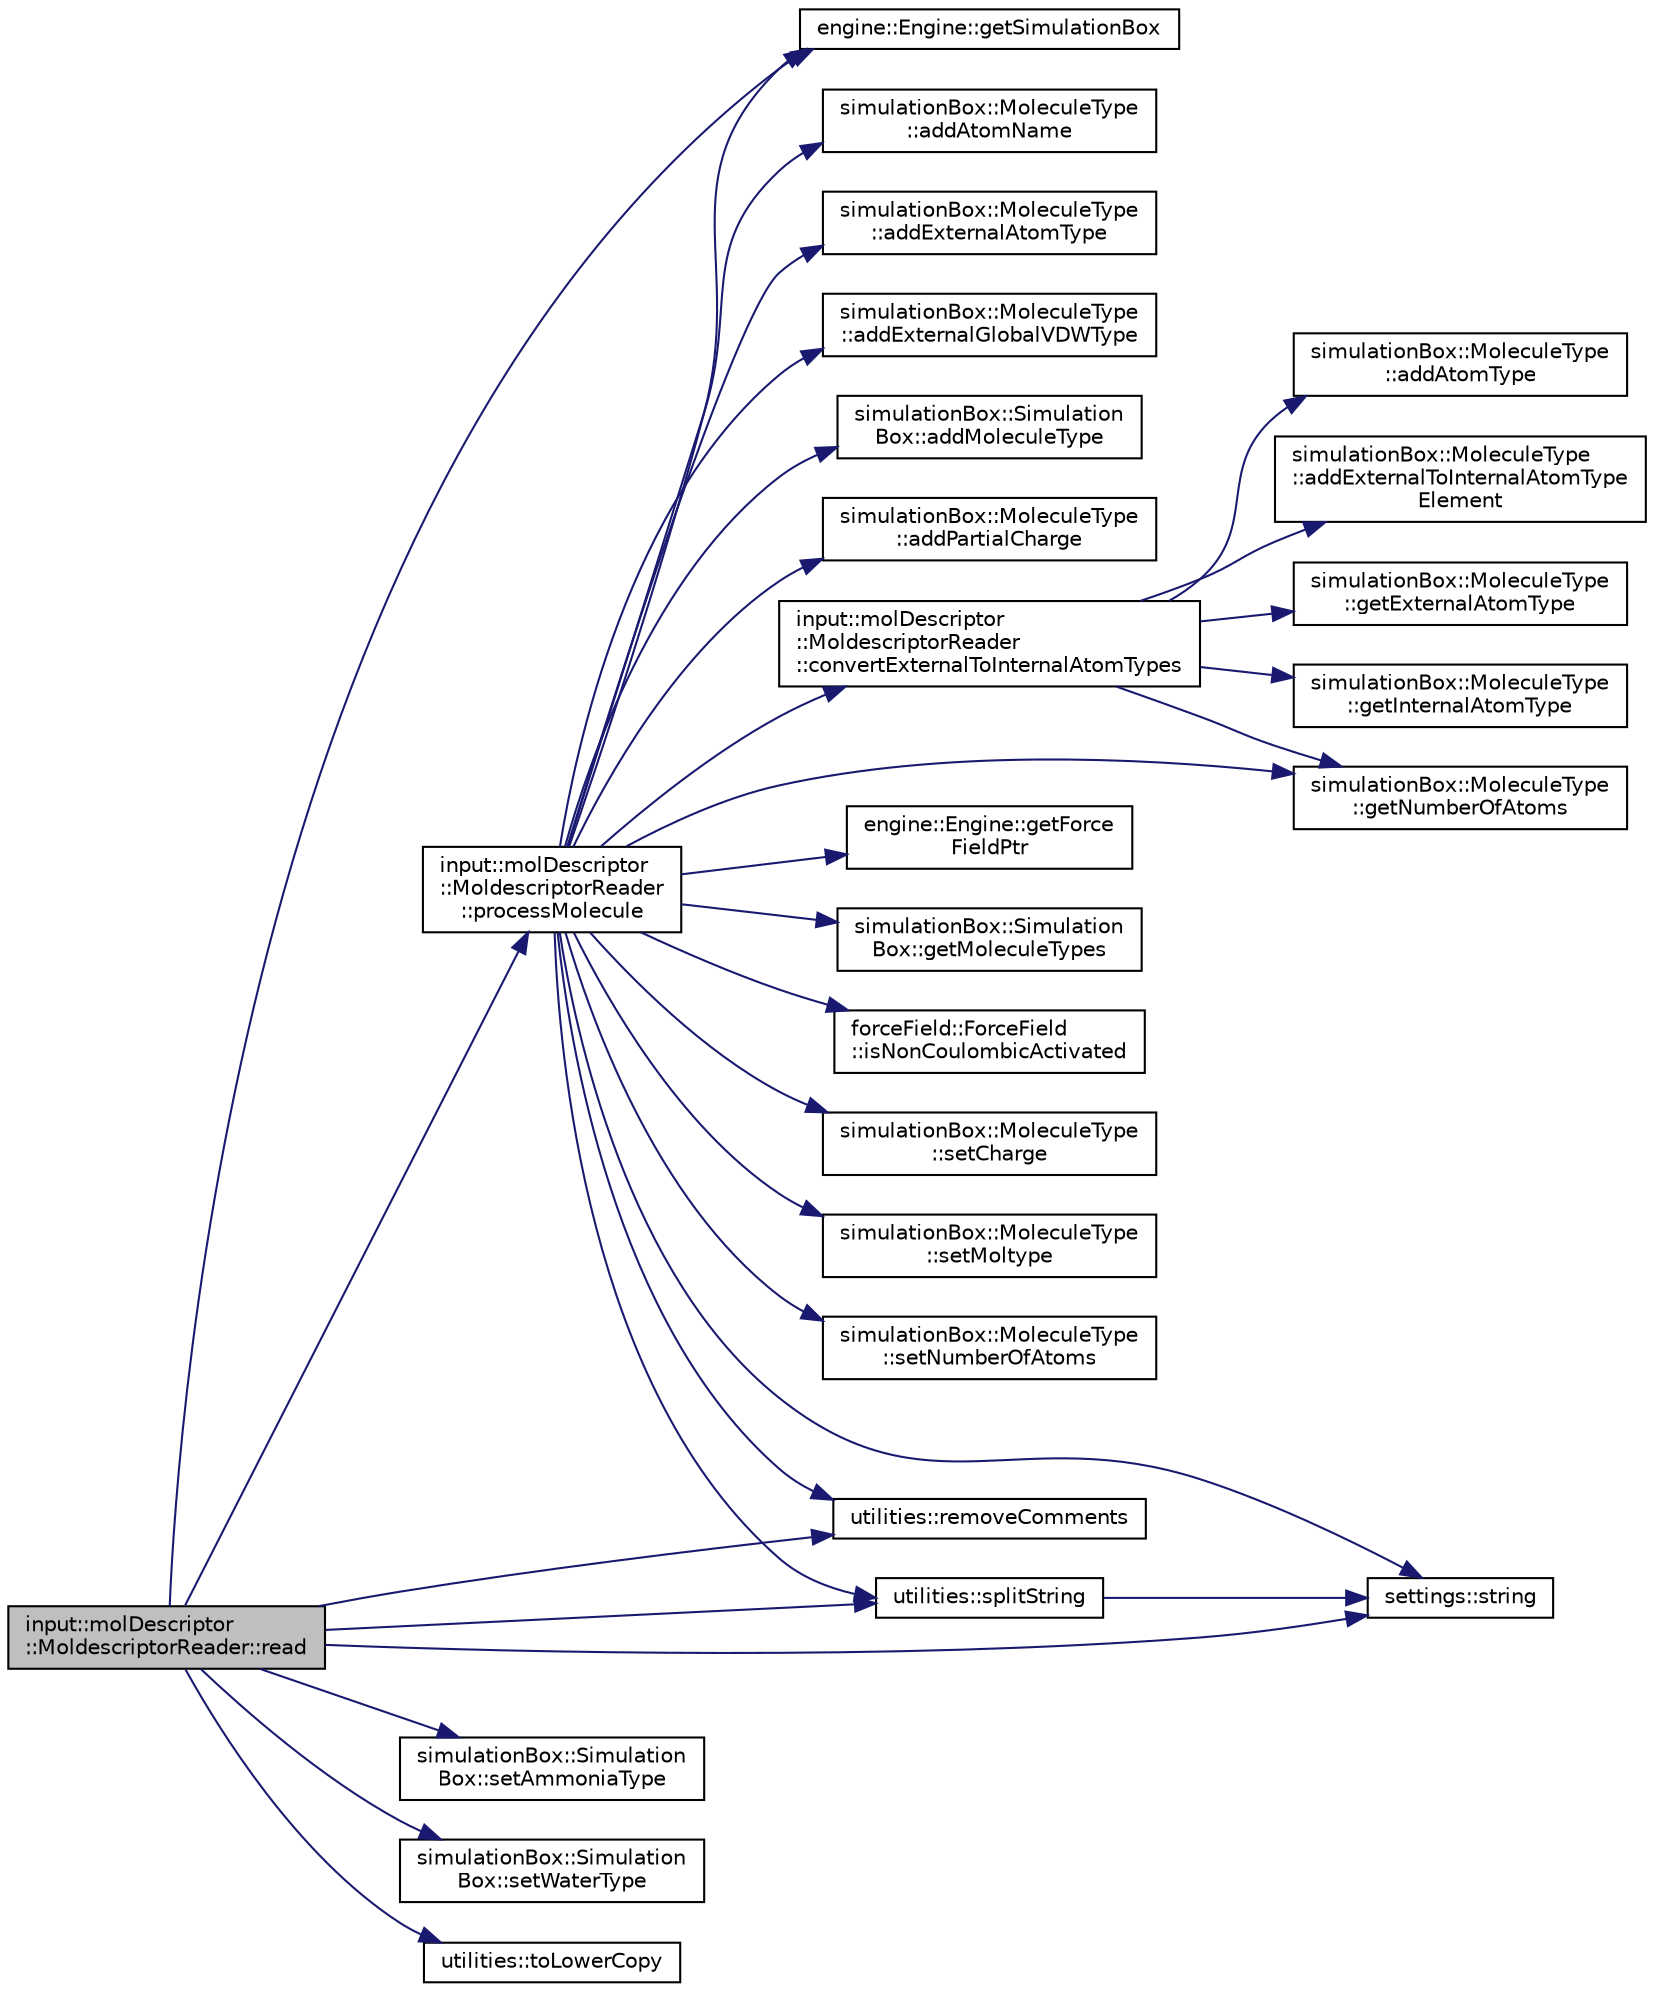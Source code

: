 digraph "input::molDescriptor::MoldescriptorReader::read"
{
 // LATEX_PDF_SIZE
  edge [fontname="Helvetica",fontsize="10",labelfontname="Helvetica",labelfontsize="10"];
  node [fontname="Helvetica",fontsize="10",shape=record];
  rankdir="LR";
  Node1 [label="input::molDescriptor\l::MoldescriptorReader::read",height=0.2,width=0.4,color="black", fillcolor="grey75", style="filled", fontcolor="black",tooltip="read moldescriptor file"];
  Node1 -> Node2 [color="midnightblue",fontsize="10",style="solid",fontname="Helvetica"];
  Node2 [label="engine::Engine::getSimulationBox",height=0.2,width=0.4,color="black", fillcolor="white", style="filled",URL="$classengine_1_1Engine.html#ace473cd47266e64aee716132e724bfbc",tooltip=" "];
  Node1 -> Node3 [color="midnightblue",fontsize="10",style="solid",fontname="Helvetica"];
  Node3 [label="input::molDescriptor\l::MoldescriptorReader\l::processMolecule",height=0.2,width=0.4,color="black", fillcolor="white", style="filled",URL="$classinput_1_1molDescriptor_1_1MoldescriptorReader.html#a098f560206a9e87af433a579a294b8de",tooltip="process molecule in moldescriptor file"];
  Node3 -> Node4 [color="midnightblue",fontsize="10",style="solid",fontname="Helvetica"];
  Node4 [label="simulationBox::MoleculeType\l::addAtomName",height=0.2,width=0.4,color="black", fillcolor="white", style="filled",URL="$classsimulationBox_1_1MoleculeType.html#a0ca3cba0889f60852003bca54934f4fa",tooltip=" "];
  Node3 -> Node5 [color="midnightblue",fontsize="10",style="solid",fontname="Helvetica"];
  Node5 [label="simulationBox::MoleculeType\l::addExternalAtomType",height=0.2,width=0.4,color="black", fillcolor="white", style="filled",URL="$classsimulationBox_1_1MoleculeType.html#aa6f310902ebf11d18569a44bec919aed",tooltip=" "];
  Node3 -> Node6 [color="midnightblue",fontsize="10",style="solid",fontname="Helvetica"];
  Node6 [label="simulationBox::MoleculeType\l::addExternalGlobalVDWType",height=0.2,width=0.4,color="black", fillcolor="white", style="filled",URL="$classsimulationBox_1_1MoleculeType.html#a3d7a9dd2ea48c5e5ec5cb1544c4a6e2a",tooltip=" "];
  Node3 -> Node7 [color="midnightblue",fontsize="10",style="solid",fontname="Helvetica"];
  Node7 [label="simulationBox::Simulation\lBox::addMoleculeType",height=0.2,width=0.4,color="black", fillcolor="white", style="filled",URL="$classsimulationBox_1_1SimulationBox.html#a83a50f1f83514c06c5d0f2b1c7a7a11d",tooltip=" "];
  Node3 -> Node8 [color="midnightblue",fontsize="10",style="solid",fontname="Helvetica"];
  Node8 [label="simulationBox::MoleculeType\l::addPartialCharge",height=0.2,width=0.4,color="black", fillcolor="white", style="filled",URL="$classsimulationBox_1_1MoleculeType.html#aaab357f40473547aed829efcfecf4ca4",tooltip=" "];
  Node3 -> Node9 [color="midnightblue",fontsize="10",style="solid",fontname="Helvetica"];
  Node9 [label="input::molDescriptor\l::MoldescriptorReader\l::convertExternalToInternalAtomTypes",height=0.2,width=0.4,color="black", fillcolor="white", style="filled",URL="$classinput_1_1molDescriptor_1_1MoldescriptorReader.html#a3e65704ccb8bfd493dfd174459f10f2c",tooltip="convert external to internal atom types"];
  Node9 -> Node10 [color="midnightblue",fontsize="10",style="solid",fontname="Helvetica"];
  Node10 [label="simulationBox::MoleculeType\l::addAtomType",height=0.2,width=0.4,color="black", fillcolor="white", style="filled",URL="$classsimulationBox_1_1MoleculeType.html#a181c3cd266a4dbdf6cf6081c604d694c",tooltip=" "];
  Node9 -> Node11 [color="midnightblue",fontsize="10",style="solid",fontname="Helvetica"];
  Node11 [label="simulationBox::MoleculeType\l::addExternalToInternalAtomType\lElement",height=0.2,width=0.4,color="black", fillcolor="white", style="filled",URL="$classsimulationBox_1_1MoleculeType.html#a94edc143406aaa7216f545528c4c824c",tooltip=" "];
  Node9 -> Node12 [color="midnightblue",fontsize="10",style="solid",fontname="Helvetica"];
  Node12 [label="simulationBox::MoleculeType\l::getExternalAtomType",height=0.2,width=0.4,color="black", fillcolor="white", style="filled",URL="$classsimulationBox_1_1MoleculeType.html#a7af42efd89b6e0fc4538ed27d18e4bcf",tooltip=" "];
  Node9 -> Node13 [color="midnightblue",fontsize="10",style="solid",fontname="Helvetica"];
  Node13 [label="simulationBox::MoleculeType\l::getInternalAtomType",height=0.2,width=0.4,color="black", fillcolor="white", style="filled",URL="$classsimulationBox_1_1MoleculeType.html#a70cb62ce6bd20fa6c3a6e77a784126a1",tooltip=" "];
  Node9 -> Node14 [color="midnightblue",fontsize="10",style="solid",fontname="Helvetica"];
  Node14 [label="simulationBox::MoleculeType\l::getNumberOfAtoms",height=0.2,width=0.4,color="black", fillcolor="white", style="filled",URL="$classsimulationBox_1_1MoleculeType.html#ac39258d8cfd2827c2cff78eca1e2326b",tooltip=" "];
  Node3 -> Node15 [color="midnightblue",fontsize="10",style="solid",fontname="Helvetica"];
  Node15 [label="engine::Engine::getForce\lFieldPtr",height=0.2,width=0.4,color="black", fillcolor="white", style="filled",URL="$classengine_1_1Engine.html#ad78edd77c97a4dadddbf7c93a64678b8",tooltip=" "];
  Node3 -> Node16 [color="midnightblue",fontsize="10",style="solid",fontname="Helvetica"];
  Node16 [label="simulationBox::Simulation\lBox::getMoleculeTypes",height=0.2,width=0.4,color="black", fillcolor="white", style="filled",URL="$classsimulationBox_1_1SimulationBox.html#add72a043d0b7f2254c69a3be05d3ad08",tooltip=" "];
  Node3 -> Node14 [color="midnightblue",fontsize="10",style="solid",fontname="Helvetica"];
  Node3 -> Node2 [color="midnightblue",fontsize="10",style="solid",fontname="Helvetica"];
  Node3 -> Node17 [color="midnightblue",fontsize="10",style="solid",fontname="Helvetica"];
  Node17 [label="forceField::ForceField\l::isNonCoulombicActivated",height=0.2,width=0.4,color="black", fillcolor="white", style="filled",URL="$classforceField_1_1ForceField.html#aa7d8b1ef0d539691a49e75794ea32750",tooltip=" "];
  Node3 -> Node18 [color="midnightblue",fontsize="10",style="solid",fontname="Helvetica"];
  Node18 [label="utilities::removeComments",height=0.2,width=0.4,color="black", fillcolor="white", style="filled",URL="$namespaceutilities.html#abbd684a64c3b01b9a51b4fb24c072d8c",tooltip="Removes comments from a line."];
  Node3 -> Node19 [color="midnightblue",fontsize="10",style="solid",fontname="Helvetica"];
  Node19 [label="simulationBox::MoleculeType\l::setCharge",height=0.2,width=0.4,color="black", fillcolor="white", style="filled",URL="$classsimulationBox_1_1MoleculeType.html#a37c0627198cf3f00860c4bab739f323a",tooltip=" "];
  Node3 -> Node20 [color="midnightblue",fontsize="10",style="solid",fontname="Helvetica"];
  Node20 [label="simulationBox::MoleculeType\l::setMoltype",height=0.2,width=0.4,color="black", fillcolor="white", style="filled",URL="$classsimulationBox_1_1MoleculeType.html#a88a1811c29a0d591db3ad13a314e64e4",tooltip=" "];
  Node3 -> Node21 [color="midnightblue",fontsize="10",style="solid",fontname="Helvetica"];
  Node21 [label="simulationBox::MoleculeType\l::setNumberOfAtoms",height=0.2,width=0.4,color="black", fillcolor="white", style="filled",URL="$classsimulationBox_1_1MoleculeType.html#a4a1e6c4a76fb2e80b44d0a8800bd8a2c",tooltip=" "];
  Node3 -> Node22 [color="midnightblue",fontsize="10",style="solid",fontname="Helvetica"];
  Node22 [label="utilities::splitString",height=0.2,width=0.4,color="black", fillcolor="white", style="filled",URL="$namespaceutilities.html#ab4b979e912d61a56489383f2757613b0",tooltip="Splits a string into a vector of strings at every whitespace."];
  Node22 -> Node23 [color="midnightblue",fontsize="10",style="solid",fontname="Helvetica"];
  Node23 [label="settings::string",height=0.2,width=0.4,color="black", fillcolor="white", style="filled",URL="$namespacesettings.html#a25810432631a237804b3241be4305787",tooltip="return string of manostatType"];
  Node3 -> Node23 [color="midnightblue",fontsize="10",style="solid",fontname="Helvetica"];
  Node1 -> Node18 [color="midnightblue",fontsize="10",style="solid",fontname="Helvetica"];
  Node1 -> Node24 [color="midnightblue",fontsize="10",style="solid",fontname="Helvetica"];
  Node24 [label="simulationBox::Simulation\lBox::setAmmoniaType",height=0.2,width=0.4,color="black", fillcolor="white", style="filled",URL="$classsimulationBox_1_1SimulationBox.html#a2d1f0348f85a4578736da6253697f83e",tooltip=" "];
  Node1 -> Node25 [color="midnightblue",fontsize="10",style="solid",fontname="Helvetica"];
  Node25 [label="simulationBox::Simulation\lBox::setWaterType",height=0.2,width=0.4,color="black", fillcolor="white", style="filled",URL="$classsimulationBox_1_1SimulationBox.html#a6020d9b858f0c7a13261381f4697f514",tooltip=" "];
  Node1 -> Node22 [color="midnightblue",fontsize="10",style="solid",fontname="Helvetica"];
  Node1 -> Node23 [color="midnightblue",fontsize="10",style="solid",fontname="Helvetica"];
  Node1 -> Node26 [color="midnightblue",fontsize="10",style="solid",fontname="Helvetica"];
  Node26 [label="utilities::toLowerCopy",height=0.2,width=0.4,color="black", fillcolor="white", style="filled",URL="$namespaceutilities.html#a00b80743096ddd313ba418b9a7730698",tooltip="returns a copy of a string all lower case"];
}
